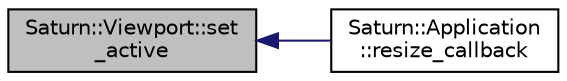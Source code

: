 digraph "Saturn::Viewport::set_active"
{
  edge [fontname="Helvetica",fontsize="10",labelfontname="Helvetica",labelfontsize="10"];
  node [fontname="Helvetica",fontsize="10",shape=record];
  rankdir="LR";
  Node21 [label="Saturn::Viewport::set\l_active",height=0.2,width=0.4,color="black", fillcolor="grey75", style="filled", fontcolor="black"];
  Node21 -> Node22 [dir="back",color="midnightblue",fontsize="10",style="solid",fontname="Helvetica"];
  Node22 [label="Saturn::Application\l::resize_callback",height=0.2,width=0.4,color="black", fillcolor="white", style="filled",URL="$class_saturn_1_1_application.html#a966c704c1afececffd75c3333df89be9"];
}

